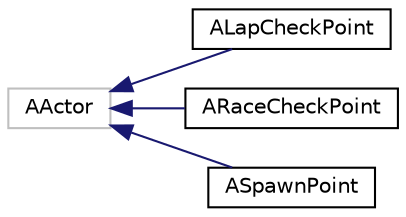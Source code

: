 digraph "Graphical Class Hierarchy"
{
 // LATEX_PDF_SIZE
  edge [fontname="Helvetica",fontsize="10",labelfontname="Helvetica",labelfontsize="10"];
  node [fontname="Helvetica",fontsize="10",shape=record];
  rankdir="LR";
  Node43 [label="AActor",height=0.2,width=0.4,color="grey75", fillcolor="white", style="filled",tooltip=" "];
  Node43 -> Node0 [dir="back",color="midnightblue",fontsize="10",style="solid",fontname="Helvetica"];
  Node0 [label="ALapCheckPoint",height=0.2,width=0.4,color="black", fillcolor="white", style="filled",URL="$class_a_lap_check_point.html",tooltip=" "];
  Node43 -> Node45 [dir="back",color="midnightblue",fontsize="10",style="solid",fontname="Helvetica"];
  Node45 [label="ARaceCheckPoint",height=0.2,width=0.4,color="black", fillcolor="white", style="filled",URL="$class_a_race_check_point.html",tooltip=" "];
  Node43 -> Node46 [dir="back",color="midnightblue",fontsize="10",style="solid",fontname="Helvetica"];
  Node46 [label="ASpawnPoint",height=0.2,width=0.4,color="black", fillcolor="white", style="filled",URL="$class_a_spawn_point.html",tooltip=" "];
}
